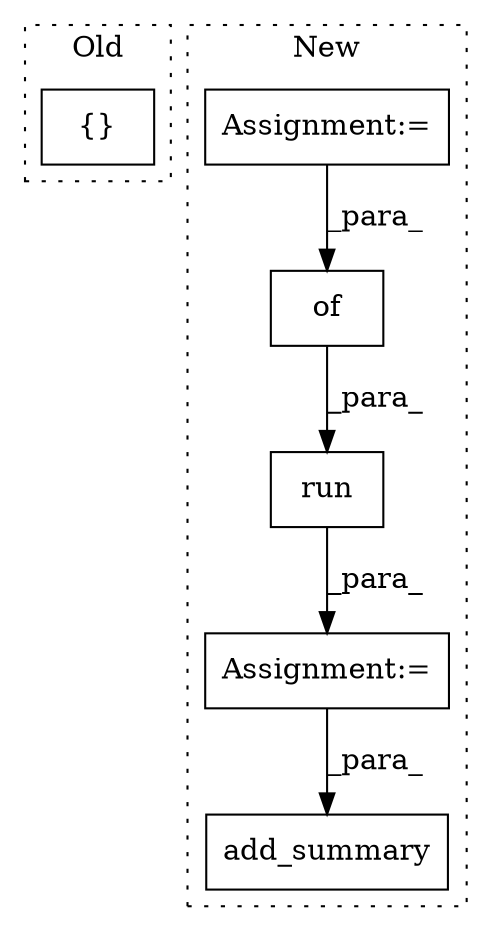 digraph G {
subgraph cluster0 {
1 [label="{}" a="4" s="3952,3958" l="1,1" shape="box"];
label = "Old";
style="dotted";
}
subgraph cluster1 {
2 [label="add_summary" a="32" s="3880,3901" l="12,1" shape="box"];
3 [label="Assignment:=" a="7" s="3837" l="1" shape="box"];
4 [label="of" a="32" s="3856,3863" l="3,1" shape="box"];
5 [label="run" a="32" s="3846,3864" l="4,1" shape="box"];
6 [label="Assignment:=" a="7" s="3521" l="1" shape="box"];
label = "New";
style="dotted";
}
3 -> 2 [label="_para_"];
4 -> 5 [label="_para_"];
5 -> 3 [label="_para_"];
6 -> 4 [label="_para_"];
}